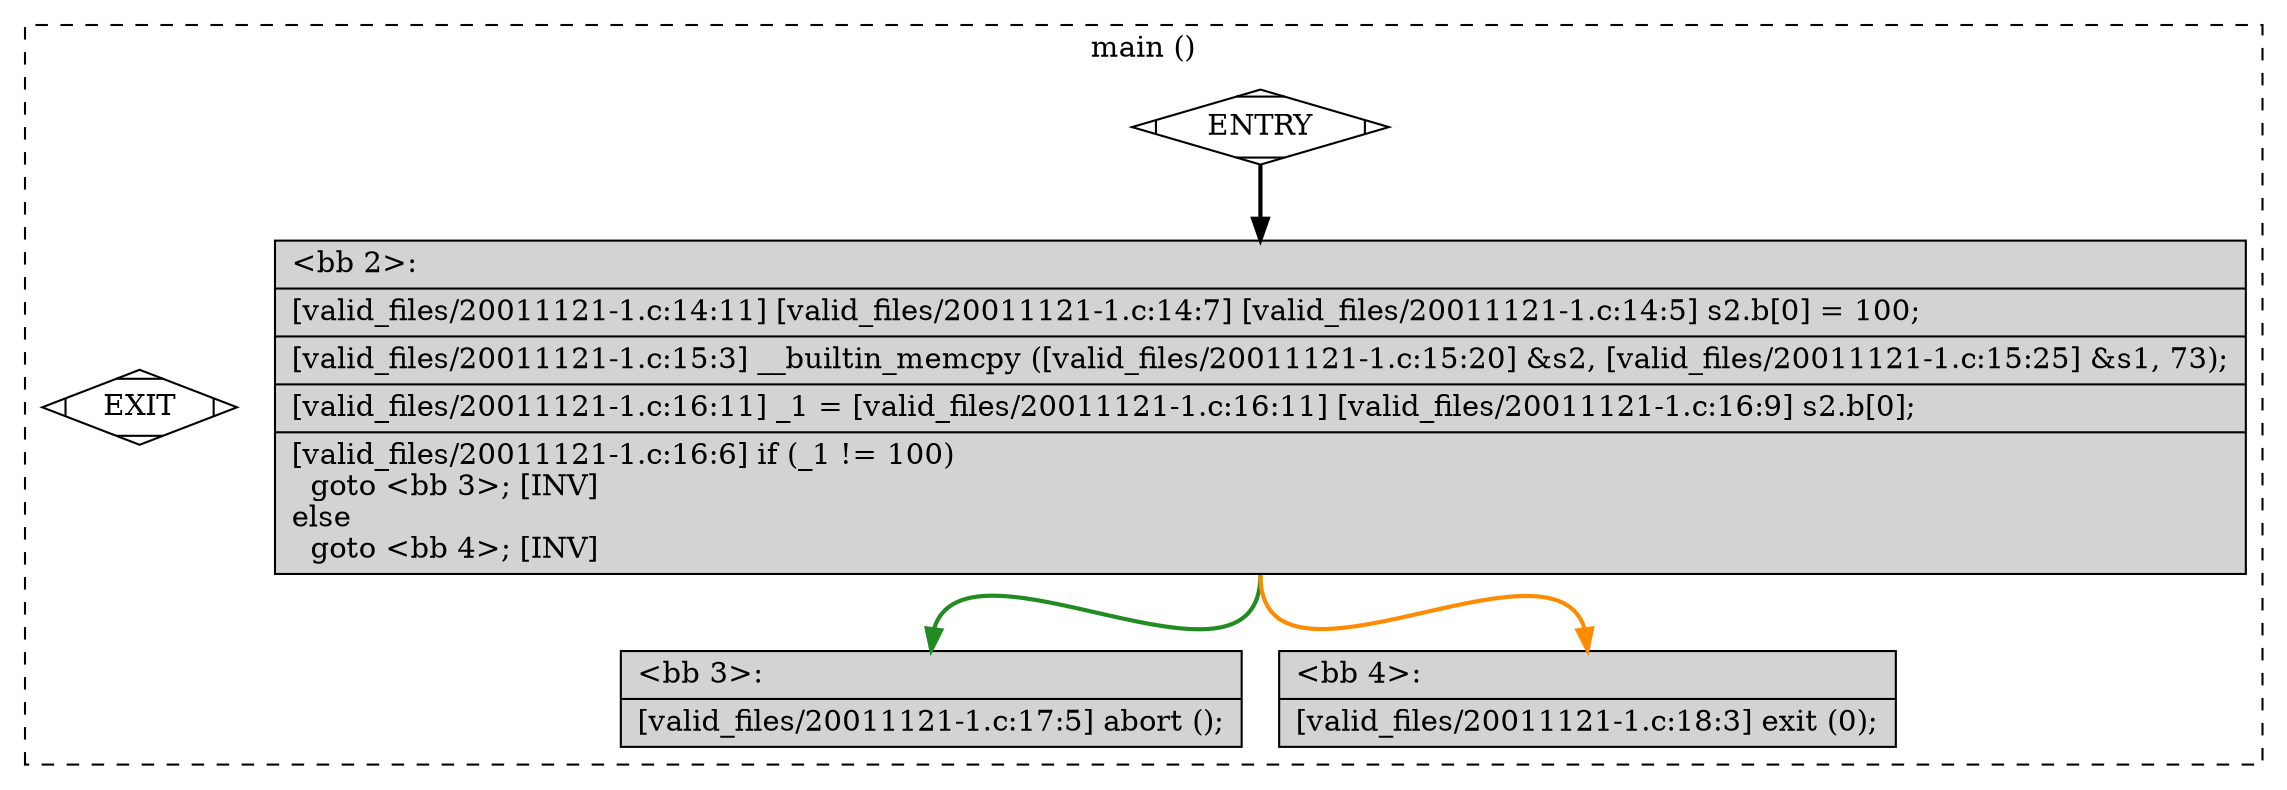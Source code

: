 digraph "a-20011121-1.c.015t.cfg" {
overlap=false;
subgraph "cluster_main" {
	style="dashed";
	color="black";
	label="main ()";
	fn_0_basic_block_0 [shape=Mdiamond,style=filled,fillcolor=white,label="ENTRY"];

	fn_0_basic_block_1 [shape=Mdiamond,style=filled,fillcolor=white,label="EXIT"];

	fn_0_basic_block_2 [shape=record,style=filled,fillcolor=lightgrey,label="{\<bb\ 2\>:\l\
|[valid_files/20011121-1.c:14:11]\ [valid_files/20011121-1.c:14:7]\ [valid_files/20011121-1.c:14:5]\ s2.b[0]\ =\ 100;\l\
|[valid_files/20011121-1.c:15:3]\ __builtin_memcpy\ ([valid_files/20011121-1.c:15:20]\ &s2,\ [valid_files/20011121-1.c:15:25]\ &s1,\ 73);\l\
|[valid_files/20011121-1.c:16:11]\ _1\ =\ [valid_files/20011121-1.c:16:11]\ [valid_files/20011121-1.c:16:9]\ s2.b[0];\l\
|[valid_files/20011121-1.c:16:6]\ if\ (_1\ !=\ 100)\l\
\ \ goto\ \<bb\ 3\>;\ [INV]\l\
else\l\
\ \ goto\ \<bb\ 4\>;\ [INV]\l\
}"];

	fn_0_basic_block_3 [shape=record,style=filled,fillcolor=lightgrey,label="{\<bb\ 3\>:\l\
|[valid_files/20011121-1.c:17:5]\ abort\ ();\l\
}"];

	fn_0_basic_block_4 [shape=record,style=filled,fillcolor=lightgrey,label="{\<bb\ 4\>:\l\
|[valid_files/20011121-1.c:18:3]\ exit\ (0);\l\
}"];

	fn_0_basic_block_0:s -> fn_0_basic_block_2:n [style="solid,bold",color=black,weight=100,constraint=true];
	fn_0_basic_block_2:s -> fn_0_basic_block_3:n [style="solid,bold",color=forestgreen,weight=10,constraint=true];
	fn_0_basic_block_2:s -> fn_0_basic_block_4:n [style="solid,bold",color=darkorange,weight=10,constraint=true];
	fn_0_basic_block_0:s -> fn_0_basic_block_1:n [style="invis",constraint=true];
}
}
